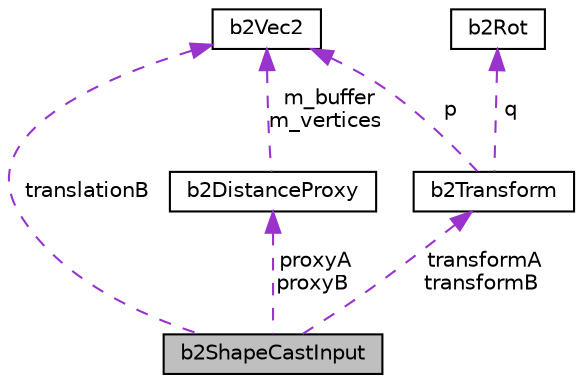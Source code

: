 digraph "b2ShapeCastInput"
{
 // LATEX_PDF_SIZE
  edge [fontname="Helvetica",fontsize="10",labelfontname="Helvetica",labelfontsize="10"];
  node [fontname="Helvetica",fontsize="10",shape=record];
  Node1 [label="b2ShapeCastInput",height=0.2,width=0.4,color="black", fillcolor="grey75", style="filled", fontcolor="black",tooltip="Input parameters for b2ShapeCast."];
  Node2 -> Node1 [dir="back",color="darkorchid3",fontsize="10",style="dashed",label=" proxyA\nproxyB" ,fontname="Helvetica"];
  Node2 [label="b2DistanceProxy",height=0.2,width=0.4,color="black", fillcolor="white", style="filled",URL="$structb2DistanceProxy.html",tooltip=" "];
  Node3 -> Node2 [dir="back",color="darkorchid3",fontsize="10",style="dashed",label=" m_buffer\nm_vertices" ,fontname="Helvetica"];
  Node3 [label="b2Vec2",height=0.2,width=0.4,color="black", fillcolor="white", style="filled",URL="$structb2Vec2.html",tooltip="A 2D column vector."];
  Node3 -> Node1 [dir="back",color="darkorchid3",fontsize="10",style="dashed",label=" translationB" ,fontname="Helvetica"];
  Node4 -> Node1 [dir="back",color="darkorchid3",fontsize="10",style="dashed",label=" transformA\ntransformB" ,fontname="Helvetica"];
  Node4 [label="b2Transform",height=0.2,width=0.4,color="black", fillcolor="white", style="filled",URL="$structb2Transform.html",tooltip=" "];
  Node3 -> Node4 [dir="back",color="darkorchid3",fontsize="10",style="dashed",label=" p" ,fontname="Helvetica"];
  Node5 -> Node4 [dir="back",color="darkorchid3",fontsize="10",style="dashed",label=" q" ,fontname="Helvetica"];
  Node5 [label="b2Rot",height=0.2,width=0.4,color="black", fillcolor="white", style="filled",URL="$structb2Rot.html",tooltip="Rotation."];
}
